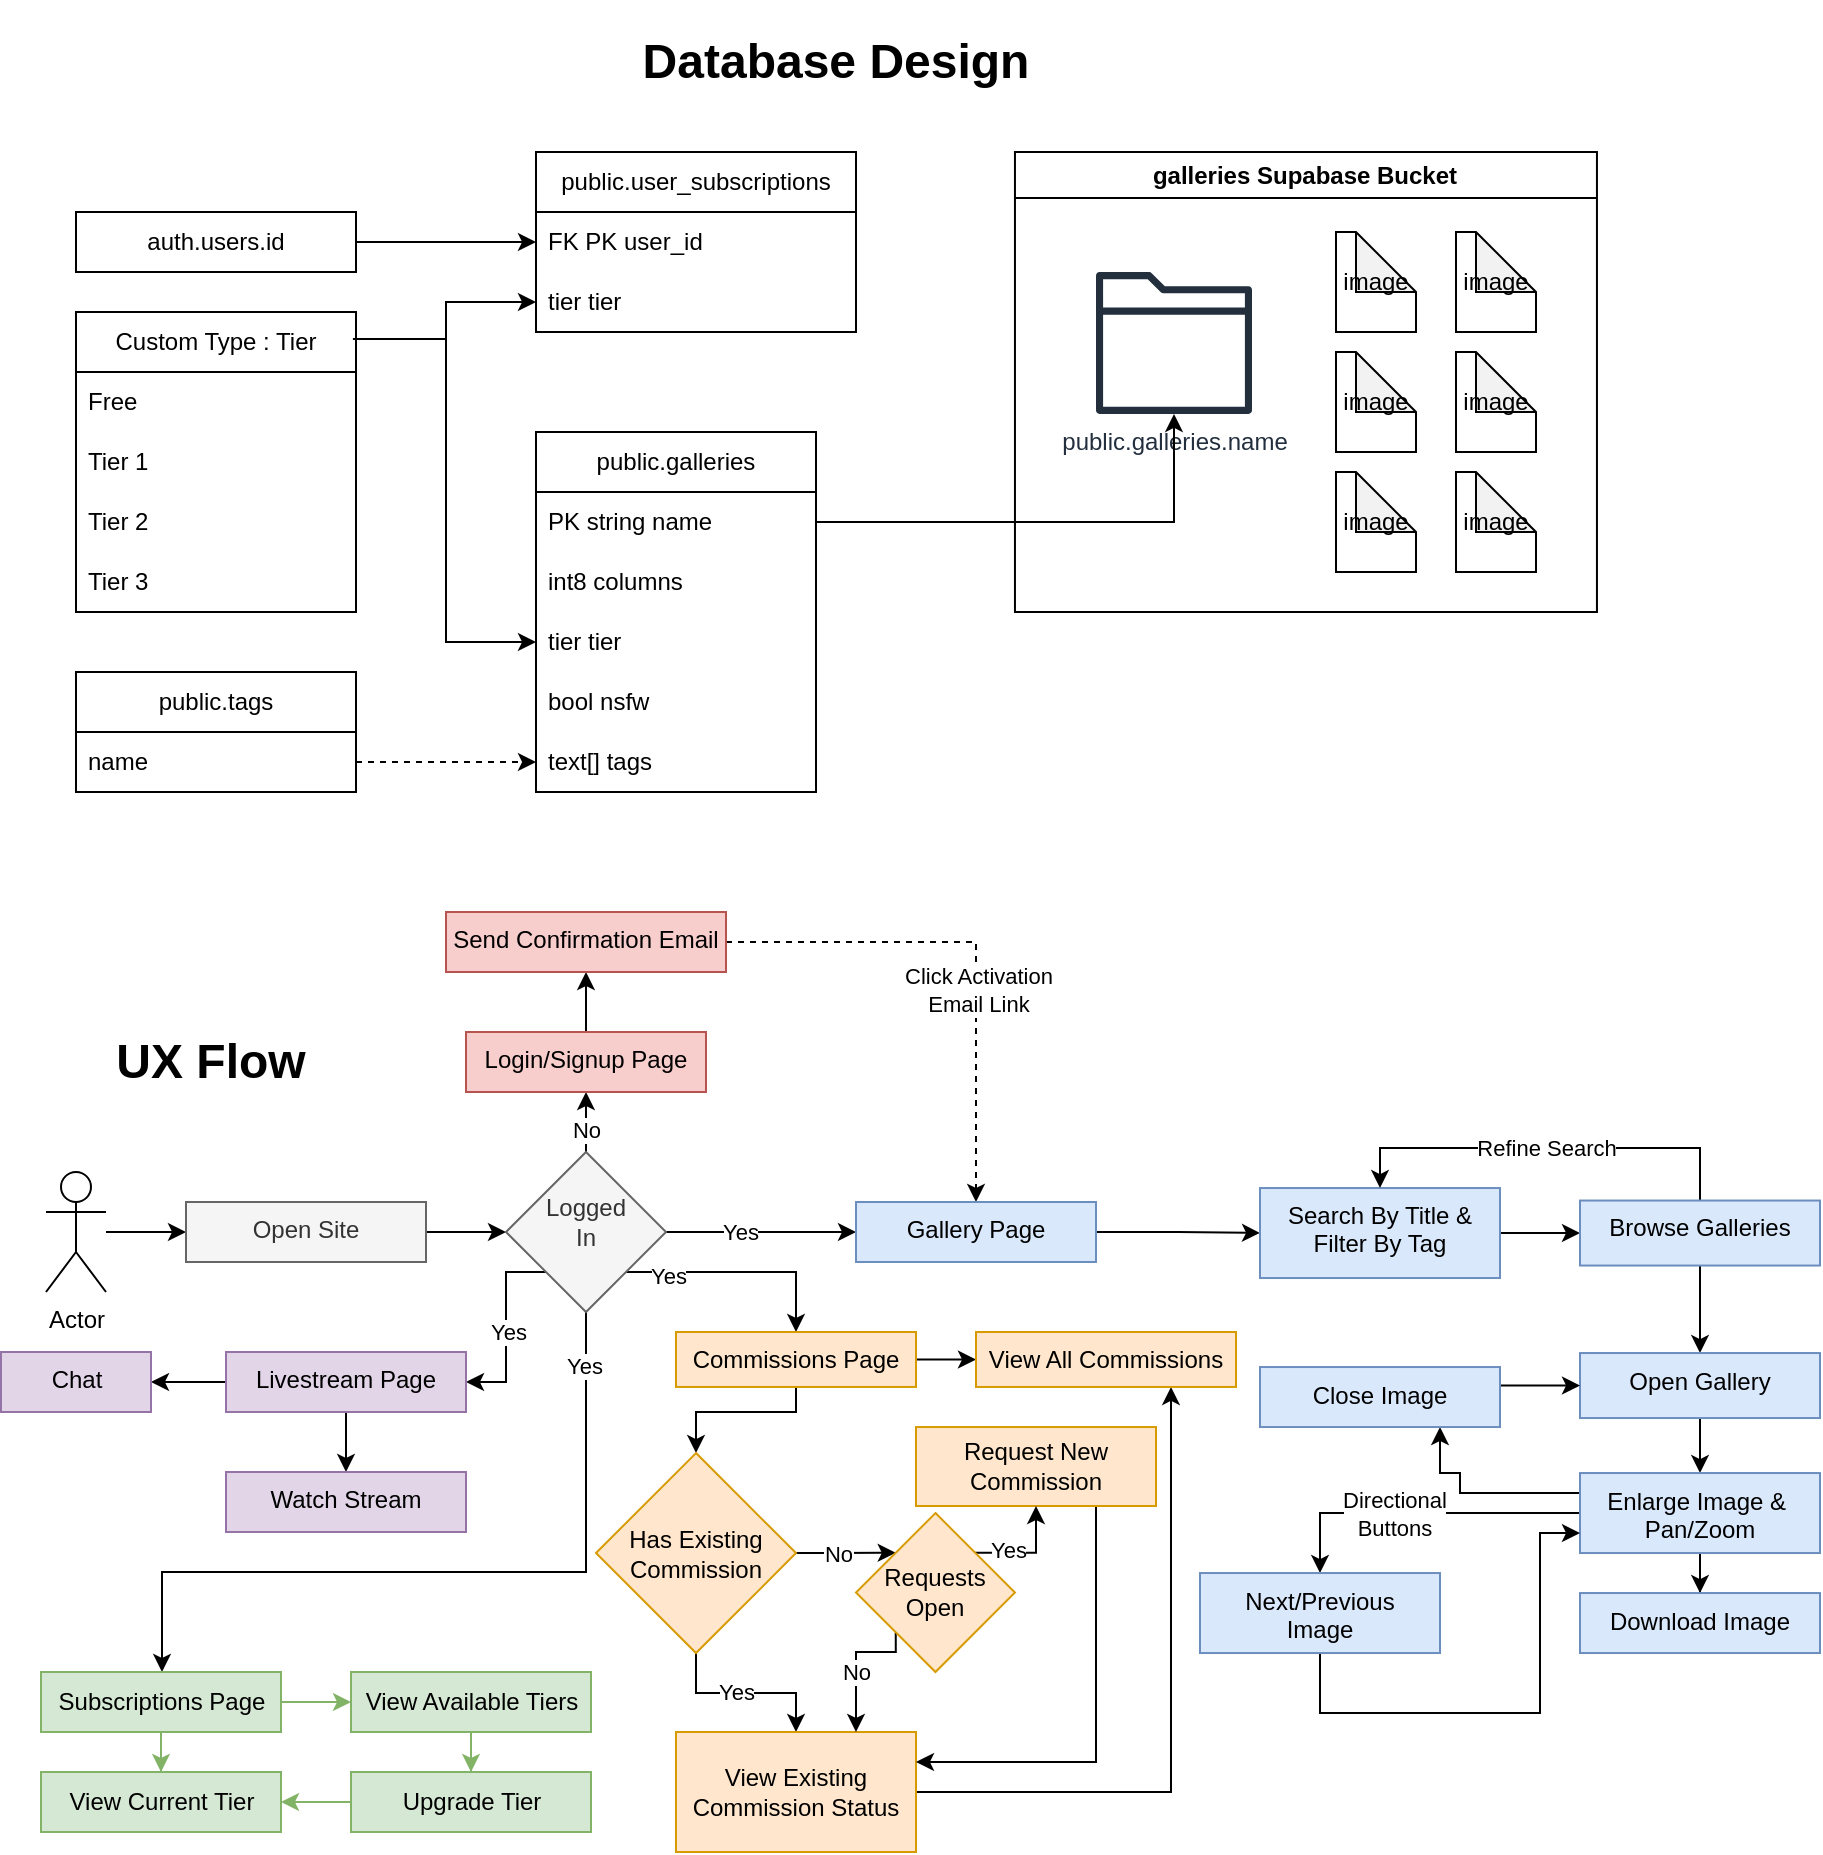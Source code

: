 <mxfile version="24.2.5" type="device">
  <diagram name="Page-1" id="F3YAVjulPUqdYhbqfjdd">
    <mxGraphModel dx="1314" dy="865" grid="1" gridSize="10" guides="1" tooltips="1" connect="1" arrows="1" fold="1" page="1" pageScale="1" pageWidth="850" pageHeight="1100" math="0" shadow="0">
      <root>
        <mxCell id="0" />
        <mxCell id="1" parent="0" />
        <mxCell id="9zziB1Dtd-V9IfowJO3V-24" style="edgeStyle=orthogonalEdgeStyle;rounded=0;orthogonalLoop=1;jettySize=auto;html=1;exitX=1;exitY=0.5;exitDx=0;exitDy=0;entryX=0;entryY=0.5;entryDx=0;entryDy=0;" edge="1" parent="1" source="9zziB1Dtd-V9IfowJO3V-1" target="9zziB1Dtd-V9IfowJO3V-20">
          <mxGeometry relative="1" as="geometry" />
        </mxCell>
        <mxCell id="9zziB1Dtd-V9IfowJO3V-1" value="auth.users.id" style="rounded=0;whiteSpace=wrap;html=1;" vertex="1" parent="1">
          <mxGeometry x="50" y="210" width="140" height="30" as="geometry" />
        </mxCell>
        <mxCell id="9zziB1Dtd-V9IfowJO3V-2" value="public.galleries" style="swimlane;fontStyle=0;childLayout=stackLayout;horizontal=1;startSize=30;horizontalStack=0;resizeParent=1;resizeParentMax=0;resizeLast=0;collapsible=1;marginBottom=0;whiteSpace=wrap;html=1;" vertex="1" parent="1">
          <mxGeometry x="280" y="320" width="140" height="180" as="geometry" />
        </mxCell>
        <mxCell id="9zziB1Dtd-V9IfowJO3V-3" value="PK string name" style="text;strokeColor=none;fillColor=none;align=left;verticalAlign=middle;spacingLeft=4;spacingRight=4;overflow=hidden;points=[[0,0.5],[1,0.5]];portConstraint=eastwest;rotatable=0;whiteSpace=wrap;html=1;" vertex="1" parent="9zziB1Dtd-V9IfowJO3V-2">
          <mxGeometry y="30" width="140" height="30" as="geometry" />
        </mxCell>
        <mxCell id="9zziB1Dtd-V9IfowJO3V-4" value="int8 columns" style="text;strokeColor=none;fillColor=none;align=left;verticalAlign=middle;spacingLeft=4;spacingRight=4;overflow=hidden;points=[[0,0.5],[1,0.5]];portConstraint=eastwest;rotatable=0;whiteSpace=wrap;html=1;" vertex="1" parent="9zziB1Dtd-V9IfowJO3V-2">
          <mxGeometry y="60" width="140" height="30" as="geometry" />
        </mxCell>
        <mxCell id="9zziB1Dtd-V9IfowJO3V-5" value="tier tier" style="text;strokeColor=none;fillColor=none;align=left;verticalAlign=middle;spacingLeft=4;spacingRight=4;overflow=hidden;points=[[0,0.5],[1,0.5]];portConstraint=eastwest;rotatable=0;whiteSpace=wrap;html=1;" vertex="1" parent="9zziB1Dtd-V9IfowJO3V-2">
          <mxGeometry y="90" width="140" height="30" as="geometry" />
        </mxCell>
        <mxCell id="9zziB1Dtd-V9IfowJO3V-6" value="bool nsfw" style="text;strokeColor=none;fillColor=none;align=left;verticalAlign=middle;spacingLeft=4;spacingRight=4;overflow=hidden;points=[[0,0.5],[1,0.5]];portConstraint=eastwest;rotatable=0;whiteSpace=wrap;html=1;" vertex="1" parent="9zziB1Dtd-V9IfowJO3V-2">
          <mxGeometry y="120" width="140" height="30" as="geometry" />
        </mxCell>
        <mxCell id="9zziB1Dtd-V9IfowJO3V-7" value="text[] tags" style="text;strokeColor=none;fillColor=none;align=left;verticalAlign=middle;spacingLeft=4;spacingRight=4;overflow=hidden;points=[[0,0.5],[1,0.5]];portConstraint=eastwest;rotatable=0;whiteSpace=wrap;html=1;" vertex="1" parent="9zziB1Dtd-V9IfowJO3V-2">
          <mxGeometry y="150" width="140" height="30" as="geometry" />
        </mxCell>
        <mxCell id="9zziB1Dtd-V9IfowJO3V-8" value="public.tags" style="swimlane;fontStyle=0;childLayout=stackLayout;horizontal=1;startSize=30;horizontalStack=0;resizeParent=1;resizeParentMax=0;resizeLast=0;collapsible=1;marginBottom=0;whiteSpace=wrap;html=1;" vertex="1" parent="1">
          <mxGeometry x="50" y="440" width="140" height="60" as="geometry" />
        </mxCell>
        <mxCell id="9zziB1Dtd-V9IfowJO3V-9" value="name" style="text;strokeColor=none;fillColor=none;align=left;verticalAlign=middle;spacingLeft=4;spacingRight=4;overflow=hidden;points=[[0,0.5],[1,0.5]];portConstraint=eastwest;rotatable=0;whiteSpace=wrap;html=1;" vertex="1" parent="9zziB1Dtd-V9IfowJO3V-8">
          <mxGeometry y="30" width="140" height="30" as="geometry" />
        </mxCell>
        <mxCell id="9zziB1Dtd-V9IfowJO3V-12" style="edgeStyle=orthogonalEdgeStyle;rounded=0;orthogonalLoop=1;jettySize=auto;html=1;exitX=1;exitY=0.5;exitDx=0;exitDy=0;entryX=0;entryY=0.5;entryDx=0;entryDy=0;dashed=1;" edge="1" parent="1" source="9zziB1Dtd-V9IfowJO3V-9" target="9zziB1Dtd-V9IfowJO3V-7">
          <mxGeometry relative="1" as="geometry" />
        </mxCell>
        <mxCell id="9zziB1Dtd-V9IfowJO3V-13" value="Custom Type : Tier" style="swimlane;fontStyle=0;childLayout=stackLayout;horizontal=1;startSize=30;horizontalStack=0;resizeParent=1;resizeParentMax=0;resizeLast=0;collapsible=1;marginBottom=0;whiteSpace=wrap;html=1;" vertex="1" parent="1">
          <mxGeometry x="50" y="260" width="140" height="150" as="geometry" />
        </mxCell>
        <mxCell id="9zziB1Dtd-V9IfowJO3V-14" value="Free" style="text;strokeColor=none;fillColor=none;align=left;verticalAlign=middle;spacingLeft=4;spacingRight=4;overflow=hidden;points=[[0,0.5],[1,0.5]];portConstraint=eastwest;rotatable=0;whiteSpace=wrap;html=1;" vertex="1" parent="9zziB1Dtd-V9IfowJO3V-13">
          <mxGeometry y="30" width="140" height="30" as="geometry" />
        </mxCell>
        <mxCell id="9zziB1Dtd-V9IfowJO3V-15" value="Tier 1" style="text;strokeColor=none;fillColor=none;align=left;verticalAlign=middle;spacingLeft=4;spacingRight=4;overflow=hidden;points=[[0,0.5],[1,0.5]];portConstraint=eastwest;rotatable=0;whiteSpace=wrap;html=1;" vertex="1" parent="9zziB1Dtd-V9IfowJO3V-13">
          <mxGeometry y="60" width="140" height="30" as="geometry" />
        </mxCell>
        <mxCell id="9zziB1Dtd-V9IfowJO3V-16" value="Tier 2" style="text;strokeColor=none;fillColor=none;align=left;verticalAlign=middle;spacingLeft=4;spacingRight=4;overflow=hidden;points=[[0,0.5],[1,0.5]];portConstraint=eastwest;rotatable=0;whiteSpace=wrap;html=1;" vertex="1" parent="9zziB1Dtd-V9IfowJO3V-13">
          <mxGeometry y="90" width="140" height="30" as="geometry" />
        </mxCell>
        <mxCell id="9zziB1Dtd-V9IfowJO3V-17" value="Tier 3" style="text;strokeColor=none;fillColor=none;align=left;verticalAlign=middle;spacingLeft=4;spacingRight=4;overflow=hidden;points=[[0,0.5],[1,0.5]];portConstraint=eastwest;rotatable=0;whiteSpace=wrap;html=1;" vertex="1" parent="9zziB1Dtd-V9IfowJO3V-13">
          <mxGeometry y="120" width="140" height="30" as="geometry" />
        </mxCell>
        <mxCell id="9zziB1Dtd-V9IfowJO3V-18" style="edgeStyle=orthogonalEdgeStyle;rounded=0;orthogonalLoop=1;jettySize=auto;html=1;exitX=0;exitY=0.5;exitDx=0;exitDy=0;entryX=1.008;entryY=0.09;entryDx=0;entryDy=0;entryPerimeter=0;startArrow=classic;startFill=1;endArrow=none;endFill=0;" edge="1" parent="1" source="9zziB1Dtd-V9IfowJO3V-5" target="9zziB1Dtd-V9IfowJO3V-13">
          <mxGeometry relative="1" as="geometry" />
        </mxCell>
        <mxCell id="9zziB1Dtd-V9IfowJO3V-19" value="public.user_subscriptions" style="swimlane;fontStyle=0;childLayout=stackLayout;horizontal=1;startSize=30;horizontalStack=0;resizeParent=1;resizeParentMax=0;resizeLast=0;collapsible=1;marginBottom=0;whiteSpace=wrap;html=1;" vertex="1" parent="1">
          <mxGeometry x="280" y="180" width="160" height="90" as="geometry" />
        </mxCell>
        <mxCell id="9zziB1Dtd-V9IfowJO3V-20" value="FK PK user_id" style="text;strokeColor=none;fillColor=none;align=left;verticalAlign=middle;spacingLeft=4;spacingRight=4;overflow=hidden;points=[[0,0.5],[1,0.5]];portConstraint=eastwest;rotatable=0;whiteSpace=wrap;html=1;" vertex="1" parent="9zziB1Dtd-V9IfowJO3V-19">
          <mxGeometry y="30" width="160" height="30" as="geometry" />
        </mxCell>
        <mxCell id="9zziB1Dtd-V9IfowJO3V-21" value="tier tier" style="text;strokeColor=none;fillColor=none;align=left;verticalAlign=middle;spacingLeft=4;spacingRight=4;overflow=hidden;points=[[0,0.5],[1,0.5]];portConstraint=eastwest;rotatable=0;whiteSpace=wrap;html=1;" vertex="1" parent="9zziB1Dtd-V9IfowJO3V-19">
          <mxGeometry y="60" width="160" height="30" as="geometry" />
        </mxCell>
        <mxCell id="9zziB1Dtd-V9IfowJO3V-23" style="edgeStyle=orthogonalEdgeStyle;rounded=0;orthogonalLoop=1;jettySize=auto;html=1;exitX=0;exitY=0.5;exitDx=0;exitDy=0;entryX=0.989;entryY=0.09;entryDx=0;entryDy=0;entryPerimeter=0;startArrow=classic;startFill=1;endArrow=none;endFill=0;" edge="1" parent="1" source="9zziB1Dtd-V9IfowJO3V-21" target="9zziB1Dtd-V9IfowJO3V-13">
          <mxGeometry relative="1" as="geometry" />
        </mxCell>
        <mxCell id="9zziB1Dtd-V9IfowJO3V-28" value="&lt;h1&gt;Database Design&lt;/h1&gt;" style="text;html=1;align=center;verticalAlign=middle;whiteSpace=wrap;rounded=0;" vertex="1" parent="1">
          <mxGeometry x="235" y="120" width="390" height="30" as="geometry" />
        </mxCell>
        <mxCell id="9zziB1Dtd-V9IfowJO3V-29" value="&lt;h1&gt;UX Flow&lt;/h1&gt;" style="text;html=1;align=center;verticalAlign=middle;whiteSpace=wrap;rounded=0;" vertex="1" parent="1">
          <mxGeometry x="30" y="620" width="175" height="30" as="geometry" />
        </mxCell>
        <mxCell id="9zziB1Dtd-V9IfowJO3V-37" value="" style="edgeStyle=orthogonalEdgeStyle;rounded=0;orthogonalLoop=1;jettySize=auto;html=1;" edge="1" parent="1" source="9zziB1Dtd-V9IfowJO3V-33" target="9zziB1Dtd-V9IfowJO3V-36">
          <mxGeometry relative="1" as="geometry" />
        </mxCell>
        <mxCell id="9zziB1Dtd-V9IfowJO3V-33" value="Actor" style="shape=umlActor;verticalLabelPosition=bottom;verticalAlign=top;html=1;outlineConnect=0;" vertex="1" parent="1">
          <mxGeometry x="35" y="690" width="30" height="60" as="geometry" />
        </mxCell>
        <mxCell id="9zziB1Dtd-V9IfowJO3V-39" value="" style="edgeStyle=orthogonalEdgeStyle;rounded=0;orthogonalLoop=1;jettySize=auto;html=1;" edge="1" parent="1" source="9zziB1Dtd-V9IfowJO3V-36" target="9zziB1Dtd-V9IfowJO3V-38">
          <mxGeometry relative="1" as="geometry" />
        </mxCell>
        <mxCell id="9zziB1Dtd-V9IfowJO3V-36" value="Open Site" style="whiteSpace=wrap;html=1;verticalAlign=top;fillColor=#f5f5f5;fontColor=#333333;strokeColor=#666666;" vertex="1" parent="1">
          <mxGeometry x="105" y="705" width="120" height="30" as="geometry" />
        </mxCell>
        <mxCell id="9zziB1Dtd-V9IfowJO3V-42" value="" style="edgeStyle=orthogonalEdgeStyle;rounded=0;orthogonalLoop=1;jettySize=auto;html=1;" edge="1" parent="1" source="9zziB1Dtd-V9IfowJO3V-38" target="9zziB1Dtd-V9IfowJO3V-41">
          <mxGeometry relative="1" as="geometry" />
        </mxCell>
        <mxCell id="9zziB1Dtd-V9IfowJO3V-43" value="No" style="edgeLabel;html=1;align=center;verticalAlign=middle;resizable=0;points=[];" vertex="1" connectable="0" parent="9zziB1Dtd-V9IfowJO3V-42">
          <mxGeometry x="0.253" y="2" relative="1" as="geometry">
            <mxPoint x="2" as="offset" />
          </mxGeometry>
        </mxCell>
        <mxCell id="9zziB1Dtd-V9IfowJO3V-48" value="" style="edgeStyle=orthogonalEdgeStyle;rounded=0;orthogonalLoop=1;jettySize=auto;html=1;" edge="1" parent="1" source="9zziB1Dtd-V9IfowJO3V-38" target="9zziB1Dtd-V9IfowJO3V-47">
          <mxGeometry relative="1" as="geometry" />
        </mxCell>
        <mxCell id="9zziB1Dtd-V9IfowJO3V-72" value="Yes" style="edgeLabel;html=1;align=center;verticalAlign=middle;resizable=0;points=[];" vertex="1" connectable="0" parent="9zziB1Dtd-V9IfowJO3V-48">
          <mxGeometry x="-0.227" relative="1" as="geometry">
            <mxPoint as="offset" />
          </mxGeometry>
        </mxCell>
        <mxCell id="9zziB1Dtd-V9IfowJO3V-73" style="edgeStyle=orthogonalEdgeStyle;rounded=0;orthogonalLoop=1;jettySize=auto;html=1;exitX=0;exitY=1;exitDx=0;exitDy=0;entryX=1;entryY=0.5;entryDx=0;entryDy=0;" edge="1" parent="1" source="9zziB1Dtd-V9IfowJO3V-38" target="9zziB1Dtd-V9IfowJO3V-71">
          <mxGeometry relative="1" as="geometry">
            <Array as="points">
              <mxPoint x="265" y="740" />
              <mxPoint x="265" y="795" />
            </Array>
          </mxGeometry>
        </mxCell>
        <mxCell id="9zziB1Dtd-V9IfowJO3V-74" value="Yes" style="edgeLabel;html=1;align=center;verticalAlign=middle;resizable=0;points=[];" vertex="1" connectable="0" parent="9zziB1Dtd-V9IfowJO3V-73">
          <mxGeometry x="0.041" y="1" relative="1" as="geometry">
            <mxPoint as="offset" />
          </mxGeometry>
        </mxCell>
        <mxCell id="9zziB1Dtd-V9IfowJO3V-82" style="edgeStyle=orthogonalEdgeStyle;rounded=0;orthogonalLoop=1;jettySize=auto;html=1;exitX=0.5;exitY=1;exitDx=0;exitDy=0;entryX=0.5;entryY=0;entryDx=0;entryDy=0;" edge="1" parent="1" source="9zziB1Dtd-V9IfowJO3V-38" target="9zziB1Dtd-V9IfowJO3V-81">
          <mxGeometry relative="1" as="geometry">
            <Array as="points">
              <mxPoint x="305" y="890" />
              <mxPoint x="93" y="890" />
              <mxPoint x="93" y="940" />
            </Array>
          </mxGeometry>
        </mxCell>
        <mxCell id="9zziB1Dtd-V9IfowJO3V-83" value="Yes" style="edgeLabel;html=1;align=center;verticalAlign=middle;resizable=0;points=[];" vertex="1" connectable="0" parent="9zziB1Dtd-V9IfowJO3V-82">
          <mxGeometry x="-0.865" y="-1" relative="1" as="geometry">
            <mxPoint as="offset" />
          </mxGeometry>
        </mxCell>
        <mxCell id="9zziB1Dtd-V9IfowJO3V-92" style="edgeStyle=orthogonalEdgeStyle;rounded=0;orthogonalLoop=1;jettySize=auto;html=1;exitX=1;exitY=1;exitDx=0;exitDy=0;entryX=0.5;entryY=0;entryDx=0;entryDy=0;" edge="1" parent="1" source="9zziB1Dtd-V9IfowJO3V-38" target="9zziB1Dtd-V9IfowJO3V-91">
          <mxGeometry relative="1" as="geometry" />
        </mxCell>
        <mxCell id="9zziB1Dtd-V9IfowJO3V-93" value="Yes" style="edgeLabel;html=1;align=center;verticalAlign=middle;resizable=0;points=[];" vertex="1" connectable="0" parent="9zziB1Dtd-V9IfowJO3V-92">
          <mxGeometry x="-0.633" y="-2" relative="1" as="geometry">
            <mxPoint as="offset" />
          </mxGeometry>
        </mxCell>
        <mxCell id="9zziB1Dtd-V9IfowJO3V-38" value="&lt;br&gt;Logged&lt;br&gt;In" style="rhombus;whiteSpace=wrap;html=1;verticalAlign=top;fillColor=#f5f5f5;fontColor=#333333;strokeColor=#666666;" vertex="1" parent="1">
          <mxGeometry x="265" y="680" width="80" height="80" as="geometry" />
        </mxCell>
        <mxCell id="9zziB1Dtd-V9IfowJO3V-46" value="" style="edgeStyle=orthogonalEdgeStyle;rounded=0;orthogonalLoop=1;jettySize=auto;html=1;" edge="1" parent="1" source="9zziB1Dtd-V9IfowJO3V-41" target="9zziB1Dtd-V9IfowJO3V-45">
          <mxGeometry relative="1" as="geometry" />
        </mxCell>
        <mxCell id="9zziB1Dtd-V9IfowJO3V-41" value="Login/Signup Page" style="whiteSpace=wrap;html=1;verticalAlign=top;fillColor=#f8cecc;strokeColor=#b85450;" vertex="1" parent="1">
          <mxGeometry x="245" y="620" width="120" height="30" as="geometry" />
        </mxCell>
        <mxCell id="9zziB1Dtd-V9IfowJO3V-49" style="edgeStyle=orthogonalEdgeStyle;rounded=0;orthogonalLoop=1;jettySize=auto;html=1;exitX=1;exitY=0.5;exitDx=0;exitDy=0;entryX=0.5;entryY=0;entryDx=0;entryDy=0;dashed=1;" edge="1" parent="1" source="9zziB1Dtd-V9IfowJO3V-45" target="9zziB1Dtd-V9IfowJO3V-47">
          <mxGeometry relative="1" as="geometry" />
        </mxCell>
        <mxCell id="9zziB1Dtd-V9IfowJO3V-50" value="Click Activation&lt;br&gt;Email Link" style="edgeLabel;html=1;align=center;verticalAlign=middle;resizable=0;points=[];" vertex="1" connectable="0" parent="9zziB1Dtd-V9IfowJO3V-49">
          <mxGeometry x="0.168" y="1" relative="1" as="geometry">
            <mxPoint as="offset" />
          </mxGeometry>
        </mxCell>
        <mxCell id="9zziB1Dtd-V9IfowJO3V-45" value="Send Confirmation Email" style="whiteSpace=wrap;html=1;verticalAlign=top;fillColor=#f8cecc;strokeColor=#b85450;" vertex="1" parent="1">
          <mxGeometry x="235" y="560" width="140" height="30" as="geometry" />
        </mxCell>
        <mxCell id="9zziB1Dtd-V9IfowJO3V-52" value="" style="edgeStyle=orthogonalEdgeStyle;rounded=0;orthogonalLoop=1;jettySize=auto;html=1;exitX=1;exitY=0.5;exitDx=0;exitDy=0;" edge="1" parent="1" source="9zziB1Dtd-V9IfowJO3V-47" target="9zziB1Dtd-V9IfowJO3V-51">
          <mxGeometry relative="1" as="geometry">
            <mxPoint x="540" y="716.31" as="sourcePoint" />
          </mxGeometry>
        </mxCell>
        <mxCell id="9zziB1Dtd-V9IfowJO3V-47" value="Gallery Page" style="whiteSpace=wrap;html=1;verticalAlign=top;fillColor=#dae8fc;strokeColor=#6c8ebf;" vertex="1" parent="1">
          <mxGeometry x="440" y="705" width="120" height="30" as="geometry" />
        </mxCell>
        <mxCell id="9zziB1Dtd-V9IfowJO3V-54" value="" style="edgeStyle=orthogonalEdgeStyle;rounded=0;orthogonalLoop=1;jettySize=auto;html=1;" edge="1" parent="1" source="9zziB1Dtd-V9IfowJO3V-51" target="9zziB1Dtd-V9IfowJO3V-53">
          <mxGeometry relative="1" as="geometry" />
        </mxCell>
        <mxCell id="9zziB1Dtd-V9IfowJO3V-51" value="Search By Title &amp;amp;&lt;br&gt;Filter By Tag" style="whiteSpace=wrap;html=1;verticalAlign=top;fillColor=#dae8fc;strokeColor=#6c8ebf;" vertex="1" parent="1">
          <mxGeometry x="642" y="698.02" width="120" height="45" as="geometry" />
        </mxCell>
        <mxCell id="9zziB1Dtd-V9IfowJO3V-55" value="Refine Search" style="edgeStyle=orthogonalEdgeStyle;rounded=0;orthogonalLoop=1;jettySize=auto;html=1;exitX=0.5;exitY=0;exitDx=0;exitDy=0;entryX=0.5;entryY=0;entryDx=0;entryDy=0;" edge="1" parent="1" source="9zziB1Dtd-V9IfowJO3V-53" target="9zziB1Dtd-V9IfowJO3V-51">
          <mxGeometry relative="1" as="geometry" />
        </mxCell>
        <mxCell id="9zziB1Dtd-V9IfowJO3V-57" value="" style="edgeStyle=orthogonalEdgeStyle;rounded=0;orthogonalLoop=1;jettySize=auto;html=1;" edge="1" parent="1" source="9zziB1Dtd-V9IfowJO3V-53" target="9zziB1Dtd-V9IfowJO3V-56">
          <mxGeometry relative="1" as="geometry" />
        </mxCell>
        <mxCell id="9zziB1Dtd-V9IfowJO3V-53" value="Browse Galleries" style="whiteSpace=wrap;html=1;verticalAlign=top;fillColor=#dae8fc;strokeColor=#6c8ebf;" vertex="1" parent="1">
          <mxGeometry x="802" y="704.27" width="120" height="32.5" as="geometry" />
        </mxCell>
        <mxCell id="9zziB1Dtd-V9IfowJO3V-59" value="" style="edgeStyle=orthogonalEdgeStyle;rounded=0;orthogonalLoop=1;jettySize=auto;html=1;" edge="1" parent="1" source="9zziB1Dtd-V9IfowJO3V-56" target="9zziB1Dtd-V9IfowJO3V-58">
          <mxGeometry relative="1" as="geometry" />
        </mxCell>
        <mxCell id="9zziB1Dtd-V9IfowJO3V-56" value="Open Gallery" style="whiteSpace=wrap;html=1;verticalAlign=top;fillColor=#dae8fc;strokeColor=#6c8ebf;" vertex="1" parent="1">
          <mxGeometry x="802" y="780.52" width="120" height="32.5" as="geometry" />
        </mxCell>
        <mxCell id="9zziB1Dtd-V9IfowJO3V-61" value="" style="edgeStyle=orthogonalEdgeStyle;rounded=0;orthogonalLoop=1;jettySize=auto;html=1;" edge="1" parent="1" source="9zziB1Dtd-V9IfowJO3V-58" target="9zziB1Dtd-V9IfowJO3V-60">
          <mxGeometry relative="1" as="geometry" />
        </mxCell>
        <mxCell id="9zziB1Dtd-V9IfowJO3V-63" value="" style="edgeStyle=orthogonalEdgeStyle;rounded=0;orthogonalLoop=1;jettySize=auto;html=1;entryX=0.5;entryY=0;entryDx=0;entryDy=0;exitX=0;exitY=0.5;exitDx=0;exitDy=0;" edge="1" parent="1" source="9zziB1Dtd-V9IfowJO3V-58" target="9zziB1Dtd-V9IfowJO3V-62">
          <mxGeometry relative="1" as="geometry" />
        </mxCell>
        <mxCell id="9zziB1Dtd-V9IfowJO3V-65" value="Directional&lt;br&gt;Buttons" style="edgeLabel;html=1;align=center;verticalAlign=middle;resizable=0;points=[];" vertex="1" connectable="0" parent="9zziB1Dtd-V9IfowJO3V-63">
          <mxGeometry x="0.171" relative="1" as="geometry">
            <mxPoint as="offset" />
          </mxGeometry>
        </mxCell>
        <mxCell id="9zziB1Dtd-V9IfowJO3V-69" style="edgeStyle=orthogonalEdgeStyle;rounded=0;orthogonalLoop=1;jettySize=auto;html=1;exitX=0;exitY=0.25;exitDx=0;exitDy=0;entryX=0.75;entryY=1;entryDx=0;entryDy=0;" edge="1" parent="1" source="9zziB1Dtd-V9IfowJO3V-58" target="9zziB1Dtd-V9IfowJO3V-68">
          <mxGeometry relative="1" as="geometry">
            <Array as="points">
              <mxPoint x="742" y="850.52" />
              <mxPoint x="742" y="840.52" />
              <mxPoint x="732" y="840.52" />
            </Array>
          </mxGeometry>
        </mxCell>
        <mxCell id="9zziB1Dtd-V9IfowJO3V-58" value="Enlarge Image &amp;amp;&amp;nbsp;&lt;br&gt;Pan/Zoom" style="whiteSpace=wrap;html=1;verticalAlign=top;fillColor=#dae8fc;strokeColor=#6c8ebf;" vertex="1" parent="1">
          <mxGeometry x="802" y="840.52" width="120" height="40" as="geometry" />
        </mxCell>
        <mxCell id="9zziB1Dtd-V9IfowJO3V-60" value="Download Image" style="whiteSpace=wrap;html=1;verticalAlign=top;fillColor=#dae8fc;strokeColor=#6c8ebf;" vertex="1" parent="1">
          <mxGeometry x="802" y="900.52" width="120" height="30" as="geometry" />
        </mxCell>
        <mxCell id="9zziB1Dtd-V9IfowJO3V-64" style="edgeStyle=orthogonalEdgeStyle;rounded=0;orthogonalLoop=1;jettySize=auto;html=1;exitX=0.5;exitY=1;exitDx=0;exitDy=0;entryX=0;entryY=0.75;entryDx=0;entryDy=0;" edge="1" parent="1" source="9zziB1Dtd-V9IfowJO3V-62" target="9zziB1Dtd-V9IfowJO3V-58">
          <mxGeometry relative="1" as="geometry">
            <Array as="points">
              <mxPoint x="672" y="960.52" />
              <mxPoint x="782" y="960.52" />
              <mxPoint x="782" y="870.52" />
            </Array>
          </mxGeometry>
        </mxCell>
        <mxCell id="9zziB1Dtd-V9IfowJO3V-62" value="Next/Previous&lt;br&gt;Image" style="whiteSpace=wrap;html=1;verticalAlign=top;fillColor=#dae8fc;strokeColor=#6c8ebf;" vertex="1" parent="1">
          <mxGeometry x="612" y="890.52" width="120" height="40" as="geometry" />
        </mxCell>
        <mxCell id="9zziB1Dtd-V9IfowJO3V-70" style="edgeStyle=orthogonalEdgeStyle;rounded=0;orthogonalLoop=1;jettySize=auto;html=1;exitX=1;exitY=0.25;exitDx=0;exitDy=0;entryX=0;entryY=0.5;entryDx=0;entryDy=0;" edge="1" parent="1" source="9zziB1Dtd-V9IfowJO3V-68" target="9zziB1Dtd-V9IfowJO3V-56">
          <mxGeometry relative="1" as="geometry">
            <mxPoint x="762" y="797.39" as="sourcePoint" />
            <mxPoint x="792" y="796.14" as="targetPoint" />
            <Array as="points">
              <mxPoint x="762" y="796.52" />
            </Array>
          </mxGeometry>
        </mxCell>
        <mxCell id="9zziB1Dtd-V9IfowJO3V-68" value="Close Image" style="whiteSpace=wrap;html=1;verticalAlign=top;fillColor=#dae8fc;strokeColor=#6c8ebf;" vertex="1" parent="1">
          <mxGeometry x="642" y="787.52" width="120" height="30" as="geometry" />
        </mxCell>
        <mxCell id="9zziB1Dtd-V9IfowJO3V-76" value="" style="edgeStyle=orthogonalEdgeStyle;rounded=0;orthogonalLoop=1;jettySize=auto;html=1;" edge="1" parent="1" source="9zziB1Dtd-V9IfowJO3V-71" target="9zziB1Dtd-V9IfowJO3V-75">
          <mxGeometry relative="1" as="geometry" />
        </mxCell>
        <mxCell id="9zziB1Dtd-V9IfowJO3V-78" value="" style="edgeStyle=orthogonalEdgeStyle;rounded=0;orthogonalLoop=1;jettySize=auto;html=1;" edge="1" parent="1" source="9zziB1Dtd-V9IfowJO3V-71" target="9zziB1Dtd-V9IfowJO3V-77">
          <mxGeometry relative="1" as="geometry" />
        </mxCell>
        <mxCell id="9zziB1Dtd-V9IfowJO3V-71" value="Livestream Page" style="whiteSpace=wrap;html=1;verticalAlign=top;fillColor=#e1d5e7;strokeColor=#9673a6;" vertex="1" parent="1">
          <mxGeometry x="125" y="780" width="120" height="30" as="geometry" />
        </mxCell>
        <mxCell id="9zziB1Dtd-V9IfowJO3V-75" value="Watch Stream" style="whiteSpace=wrap;html=1;verticalAlign=top;fillColor=#e1d5e7;strokeColor=#9673a6;" vertex="1" parent="1">
          <mxGeometry x="125" y="840" width="120" height="30" as="geometry" />
        </mxCell>
        <mxCell id="9zziB1Dtd-V9IfowJO3V-77" value="Chat" style="whiteSpace=wrap;html=1;verticalAlign=top;fillColor=#e1d5e7;strokeColor=#9673a6;" vertex="1" parent="1">
          <mxGeometry x="12.5" y="780" width="75" height="30" as="geometry" />
        </mxCell>
        <mxCell id="9zziB1Dtd-V9IfowJO3V-85" value="" style="edgeStyle=orthogonalEdgeStyle;rounded=0;orthogonalLoop=1;jettySize=auto;html=1;fillColor=#d5e8d4;strokeColor=#82b366;" edge="1" parent="1" source="9zziB1Dtd-V9IfowJO3V-81" target="9zziB1Dtd-V9IfowJO3V-84">
          <mxGeometry relative="1" as="geometry" />
        </mxCell>
        <mxCell id="9zziB1Dtd-V9IfowJO3V-87" value="" style="edgeStyle=orthogonalEdgeStyle;rounded=0;orthogonalLoop=1;jettySize=auto;html=1;fillColor=#d5e8d4;strokeColor=#82b366;" edge="1" parent="1" source="9zziB1Dtd-V9IfowJO3V-81" target="9zziB1Dtd-V9IfowJO3V-86">
          <mxGeometry relative="1" as="geometry" />
        </mxCell>
        <mxCell id="9zziB1Dtd-V9IfowJO3V-81" value="Subscriptions Page" style="rounded=0;whiteSpace=wrap;html=1;fillColor=#d5e8d4;strokeColor=#82b366;" vertex="1" parent="1">
          <mxGeometry x="32.5" y="940" width="120" height="30" as="geometry" />
        </mxCell>
        <mxCell id="9zziB1Dtd-V9IfowJO3V-84" value="View Current Tier" style="rounded=0;whiteSpace=wrap;html=1;fillColor=#d5e8d4;strokeColor=#82b366;" vertex="1" parent="1">
          <mxGeometry x="32.5" y="990" width="120" height="30" as="geometry" />
        </mxCell>
        <mxCell id="9zziB1Dtd-V9IfowJO3V-89" value="" style="edgeStyle=orthogonalEdgeStyle;rounded=0;orthogonalLoop=1;jettySize=auto;html=1;fillColor=#d5e8d4;strokeColor=#82b366;" edge="1" parent="1" source="9zziB1Dtd-V9IfowJO3V-86" target="9zziB1Dtd-V9IfowJO3V-88">
          <mxGeometry relative="1" as="geometry" />
        </mxCell>
        <mxCell id="9zziB1Dtd-V9IfowJO3V-86" value="View Available Tiers" style="rounded=0;whiteSpace=wrap;html=1;fillColor=#d5e8d4;strokeColor=#82b366;" vertex="1" parent="1">
          <mxGeometry x="187.5" y="940" width="120" height="30" as="geometry" />
        </mxCell>
        <mxCell id="9zziB1Dtd-V9IfowJO3V-90" value="" style="edgeStyle=orthogonalEdgeStyle;rounded=0;orthogonalLoop=1;jettySize=auto;html=1;fillColor=#d5e8d4;strokeColor=#82b366;" edge="1" parent="1" source="9zziB1Dtd-V9IfowJO3V-88" target="9zziB1Dtd-V9IfowJO3V-84">
          <mxGeometry relative="1" as="geometry" />
        </mxCell>
        <mxCell id="9zziB1Dtd-V9IfowJO3V-88" value="Upgrade Tier" style="rounded=0;whiteSpace=wrap;html=1;fillColor=#d5e8d4;strokeColor=#82b366;" vertex="1" parent="1">
          <mxGeometry x="187.5" y="990" width="120" height="30" as="geometry" />
        </mxCell>
        <mxCell id="9zziB1Dtd-V9IfowJO3V-95" value="" style="edgeStyle=orthogonalEdgeStyle;rounded=0;orthogonalLoop=1;jettySize=auto;html=1;" edge="1" parent="1" source="9zziB1Dtd-V9IfowJO3V-91" target="9zziB1Dtd-V9IfowJO3V-94">
          <mxGeometry relative="1" as="geometry">
            <Array as="points">
              <mxPoint x="410" y="810" />
              <mxPoint x="360" y="810" />
            </Array>
          </mxGeometry>
        </mxCell>
        <mxCell id="9zziB1Dtd-V9IfowJO3V-100" value="" style="edgeStyle=orthogonalEdgeStyle;rounded=0;orthogonalLoop=1;jettySize=auto;html=1;" edge="1" parent="1" source="9zziB1Dtd-V9IfowJO3V-91" target="9zziB1Dtd-V9IfowJO3V-99">
          <mxGeometry relative="1" as="geometry" />
        </mxCell>
        <mxCell id="9zziB1Dtd-V9IfowJO3V-91" value="Commissions Page" style="rounded=0;whiteSpace=wrap;html=1;fillColor=#ffe6cc;strokeColor=#d79b00;" vertex="1" parent="1">
          <mxGeometry x="350" y="770" width="120" height="27.48" as="geometry" />
        </mxCell>
        <mxCell id="9zziB1Dtd-V9IfowJO3V-97" value="" style="edgeStyle=orthogonalEdgeStyle;rounded=0;orthogonalLoop=1;jettySize=auto;html=1;" edge="1" parent="1" source="9zziB1Dtd-V9IfowJO3V-94" target="9zziB1Dtd-V9IfowJO3V-96">
          <mxGeometry relative="1" as="geometry" />
        </mxCell>
        <mxCell id="9zziB1Dtd-V9IfowJO3V-98" value="Yes" style="edgeLabel;html=1;align=center;verticalAlign=middle;resizable=0;points=[];" vertex="1" connectable="0" parent="9zziB1Dtd-V9IfowJO3V-97">
          <mxGeometry x="-0.611" relative="1" as="geometry">
            <mxPoint x="20" y="2" as="offset" />
          </mxGeometry>
        </mxCell>
        <mxCell id="9zziB1Dtd-V9IfowJO3V-105" value="" style="edgeStyle=orthogonalEdgeStyle;rounded=0;orthogonalLoop=1;jettySize=auto;html=1;entryX=0;entryY=0;entryDx=0;entryDy=0;" edge="1" parent="1" source="9zziB1Dtd-V9IfowJO3V-94" target="9zziB1Dtd-V9IfowJO3V-110">
          <mxGeometry relative="1" as="geometry" />
        </mxCell>
        <mxCell id="9zziB1Dtd-V9IfowJO3V-106" value="No" style="edgeLabel;html=1;align=center;verticalAlign=middle;resizable=0;points=[];" vertex="1" connectable="0" parent="9zziB1Dtd-V9IfowJO3V-105">
          <mxGeometry x="-0.178" y="-2" relative="1" as="geometry">
            <mxPoint y="-2" as="offset" />
          </mxGeometry>
        </mxCell>
        <mxCell id="9zziB1Dtd-V9IfowJO3V-94" value="Has Existing&lt;br&gt;Commission" style="rhombus;whiteSpace=wrap;html=1;rounded=0;fillColor=#ffe6cc;strokeColor=#d79b00;" vertex="1" parent="1">
          <mxGeometry x="310" y="830.52" width="100" height="100" as="geometry" />
        </mxCell>
        <mxCell id="9zziB1Dtd-V9IfowJO3V-101" style="edgeStyle=orthogonalEdgeStyle;rounded=0;orthogonalLoop=1;jettySize=auto;html=1;exitX=1;exitY=0.5;exitDx=0;exitDy=0;entryX=0.75;entryY=1;entryDx=0;entryDy=0;" edge="1" parent="1" source="9zziB1Dtd-V9IfowJO3V-96" target="9zziB1Dtd-V9IfowJO3V-99">
          <mxGeometry relative="1" as="geometry" />
        </mxCell>
        <mxCell id="9zziB1Dtd-V9IfowJO3V-96" value="View Existing&lt;br&gt;Commission Status" style="whiteSpace=wrap;html=1;rounded=0;fillColor=#ffe6cc;strokeColor=#d79b00;" vertex="1" parent="1">
          <mxGeometry x="350" y="970" width="120" height="60" as="geometry" />
        </mxCell>
        <mxCell id="9zziB1Dtd-V9IfowJO3V-99" value="View All Commissions" style="rounded=0;whiteSpace=wrap;html=1;fillColor=#ffe6cc;strokeColor=#d79b00;" vertex="1" parent="1">
          <mxGeometry x="500" y="770" width="130" height="27.48" as="geometry" />
        </mxCell>
        <mxCell id="9zziB1Dtd-V9IfowJO3V-109" style="edgeStyle=orthogonalEdgeStyle;rounded=0;orthogonalLoop=1;jettySize=auto;html=1;exitX=0.75;exitY=1;exitDx=0;exitDy=0;entryX=1;entryY=0.25;entryDx=0;entryDy=0;" edge="1" parent="1" source="9zziB1Dtd-V9IfowJO3V-104" target="9zziB1Dtd-V9IfowJO3V-96">
          <mxGeometry relative="1" as="geometry">
            <Array as="points">
              <mxPoint x="560" y="985" />
            </Array>
          </mxGeometry>
        </mxCell>
        <mxCell id="9zziB1Dtd-V9IfowJO3V-104" value="Request New&lt;br&gt;Commission" style="whiteSpace=wrap;html=1;fillColor=#ffe6cc;strokeColor=#d79b00;rounded=0;" vertex="1" parent="1">
          <mxGeometry x="470" y="817.52" width="120" height="39.48" as="geometry" />
        </mxCell>
        <mxCell id="9zziB1Dtd-V9IfowJO3V-111" style="edgeStyle=orthogonalEdgeStyle;rounded=0;orthogonalLoop=1;jettySize=auto;html=1;exitX=0;exitY=1;exitDx=0;exitDy=0;entryX=0.75;entryY=0;entryDx=0;entryDy=0;" edge="1" parent="1" source="9zziB1Dtd-V9IfowJO3V-110" target="9zziB1Dtd-V9IfowJO3V-96">
          <mxGeometry relative="1" as="geometry">
            <Array as="points">
              <mxPoint x="440" y="930" />
            </Array>
          </mxGeometry>
        </mxCell>
        <mxCell id="9zziB1Dtd-V9IfowJO3V-112" value="No" style="edgeLabel;html=1;align=center;verticalAlign=middle;resizable=0;points=[];" vertex="1" connectable="0" parent="9zziB1Dtd-V9IfowJO3V-111">
          <mxGeometry x="0.004" relative="1" as="geometry">
            <mxPoint y="5" as="offset" />
          </mxGeometry>
        </mxCell>
        <mxCell id="9zziB1Dtd-V9IfowJO3V-113" style="edgeStyle=orthogonalEdgeStyle;rounded=0;orthogonalLoop=1;jettySize=auto;html=1;exitX=1;exitY=0;exitDx=0;exitDy=0;entryX=0.5;entryY=1;entryDx=0;entryDy=0;" edge="1" parent="1" source="9zziB1Dtd-V9IfowJO3V-110" target="9zziB1Dtd-V9IfowJO3V-104">
          <mxGeometry relative="1" as="geometry" />
        </mxCell>
        <mxCell id="9zziB1Dtd-V9IfowJO3V-114" value="Yes" style="edgeLabel;html=1;align=center;verticalAlign=middle;resizable=0;points=[];" vertex="1" connectable="0" parent="9zziB1Dtd-V9IfowJO3V-113">
          <mxGeometry x="-0.504" y="1" relative="1" as="geometry">
            <mxPoint x="3" y="-1" as="offset" />
          </mxGeometry>
        </mxCell>
        <mxCell id="9zziB1Dtd-V9IfowJO3V-110" value="Requests&lt;br&gt;Open" style="rhombus;whiteSpace=wrap;html=1;rounded=0;fillColor=#ffe6cc;strokeColor=#d79b00;" vertex="1" parent="1">
          <mxGeometry x="440" y="860.52" width="79.48" height="79.48" as="geometry" />
        </mxCell>
        <mxCell id="9zziB1Dtd-V9IfowJO3V-115" value="galleries Supabase Bucket" style="swimlane;whiteSpace=wrap;html=1;" vertex="1" parent="1">
          <mxGeometry x="519.48" y="180" width="291" height="230" as="geometry" />
        </mxCell>
        <mxCell id="9zziB1Dtd-V9IfowJO3V-116" value="image" style="shape=note;whiteSpace=wrap;html=1;backgroundOutline=1;darkOpacity=0.05;" vertex="1" parent="9zziB1Dtd-V9IfowJO3V-115">
          <mxGeometry x="160.52" y="40" width="40" height="50" as="geometry" />
        </mxCell>
        <mxCell id="9zziB1Dtd-V9IfowJO3V-117" value="public.galleries.name" style="sketch=0;outlineConnect=0;fontColor=#232F3E;gradientColor=none;fillColor=#232F3D;strokeColor=none;dashed=0;verticalLabelPosition=bottom;verticalAlign=top;align=center;html=1;fontSize=12;fontStyle=0;aspect=fixed;pointerEvents=1;shape=mxgraph.aws4.folder;" vertex="1" parent="9zziB1Dtd-V9IfowJO3V-115">
          <mxGeometry x="40.52" y="60" width="78" height="71" as="geometry" />
        </mxCell>
        <mxCell id="9zziB1Dtd-V9IfowJO3V-120" value="image" style="shape=note;whiteSpace=wrap;html=1;backgroundOutline=1;darkOpacity=0.05;" vertex="1" parent="9zziB1Dtd-V9IfowJO3V-115">
          <mxGeometry x="220.52" y="40" width="40" height="50" as="geometry" />
        </mxCell>
        <mxCell id="9zziB1Dtd-V9IfowJO3V-121" value="image" style="shape=note;whiteSpace=wrap;html=1;backgroundOutline=1;darkOpacity=0.05;" vertex="1" parent="9zziB1Dtd-V9IfowJO3V-115">
          <mxGeometry x="160.52" y="100" width="40" height="50" as="geometry" />
        </mxCell>
        <mxCell id="9zziB1Dtd-V9IfowJO3V-122" value="image" style="shape=note;whiteSpace=wrap;html=1;backgroundOutline=1;darkOpacity=0.05;" vertex="1" parent="9zziB1Dtd-V9IfowJO3V-115">
          <mxGeometry x="220.52" y="100" width="40" height="50" as="geometry" />
        </mxCell>
        <mxCell id="9zziB1Dtd-V9IfowJO3V-123" value="image" style="shape=note;whiteSpace=wrap;html=1;backgroundOutline=1;darkOpacity=0.05;" vertex="1" parent="9zziB1Dtd-V9IfowJO3V-115">
          <mxGeometry x="220.52" y="160" width="40" height="50" as="geometry" />
        </mxCell>
        <mxCell id="9zziB1Dtd-V9IfowJO3V-124" value="image" style="shape=note;whiteSpace=wrap;html=1;backgroundOutline=1;darkOpacity=0.05;" vertex="1" parent="9zziB1Dtd-V9IfowJO3V-115">
          <mxGeometry x="160.52" y="160" width="40" height="50" as="geometry" />
        </mxCell>
        <mxCell id="9zziB1Dtd-V9IfowJO3V-118" style="edgeStyle=orthogonalEdgeStyle;rounded=0;orthogonalLoop=1;jettySize=auto;html=1;exitX=1;exitY=0.5;exitDx=0;exitDy=0;" edge="1" parent="1" source="9zziB1Dtd-V9IfowJO3V-3" target="9zziB1Dtd-V9IfowJO3V-117">
          <mxGeometry relative="1" as="geometry">
            <mxPoint x="620" y="320" as="targetPoint" />
          </mxGeometry>
        </mxCell>
      </root>
    </mxGraphModel>
  </diagram>
</mxfile>
